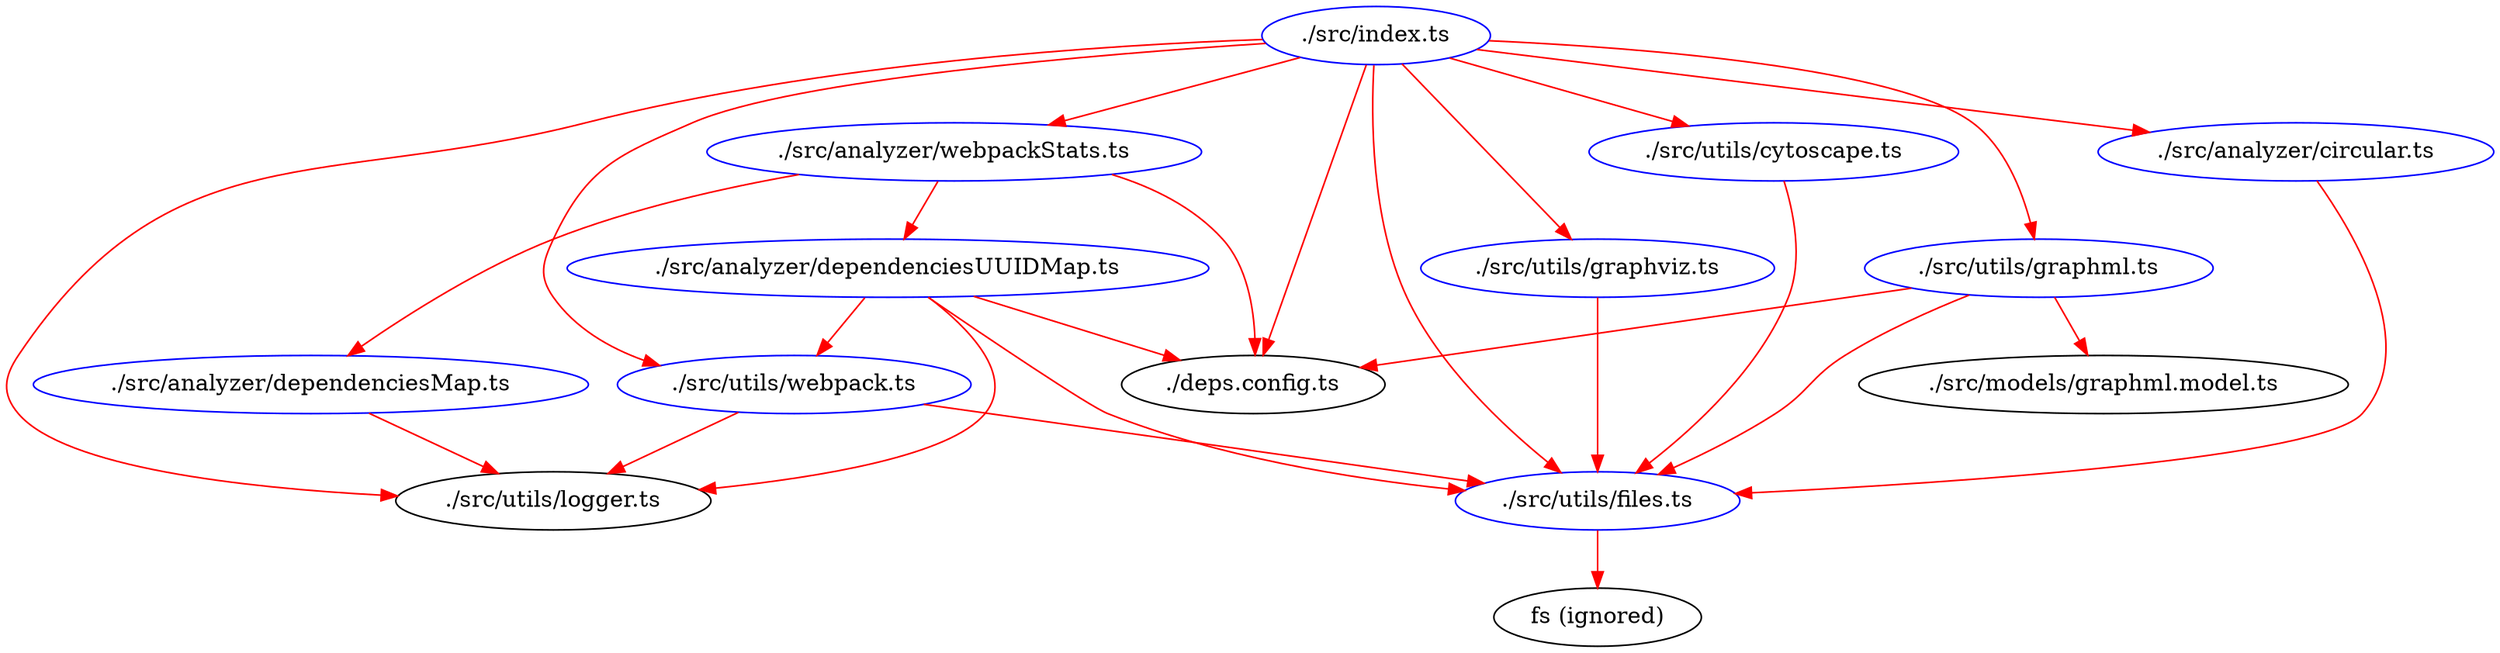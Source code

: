 digraph G {
  "./src/index.ts" [ color = "blue" ];
  "./src/analyzer/webpackStats.ts" [ color = "blue" ];
  "./deps.config.ts";
  "./src/utils/logger.ts";
  "./src/utils/webpack.ts" [ color = "blue" ];
  "./src/utils/files.ts" [ color = "blue" ];
  "./src/utils/graphviz.ts" [ color = "blue" ];
  "./src/utils/cytoscape.ts" [ color = "blue" ];
  "./src/utils/graphml.ts" [ color = "blue" ];
  "./src/analyzer/circular.ts" [ color = "blue" ];
  "./src/analyzer/dependenciesUUIDMap.ts" [ color = "blue" ];
  "./src/analyzer/dependenciesMap.ts" [ color = "blue" ];
  "./src/models/graphml.model.ts";
  "fs (ignored)";
  "./src/index.ts" -> "./src/analyzer/webpackStats.ts" [ color = "red" ];
  "./src/index.ts" -> "./deps.config.ts" [ color = "red" ];
  "./src/index.ts" -> "./src/utils/logger.ts" [ color = "red" ];
  "./src/index.ts" -> "./src/utils/webpack.ts" [ color = "red" ];
  "./src/index.ts" -> "./src/utils/files.ts" [ color = "red" ];
  "./src/index.ts" -> "./src/utils/graphviz.ts" [ color = "red" ];
  "./src/index.ts" -> "./src/utils/cytoscape.ts" [ color = "red" ];
  "./src/index.ts" -> "./src/utils/graphml.ts" [ color = "red" ];
  "./src/index.ts" -> "./src/analyzer/circular.ts" [ color = "red" ];
  "./src/analyzer/dependenciesUUIDMap.ts" -> "./deps.config.ts" [ color = "red" ];
  "./src/analyzer/dependenciesUUIDMap.ts" -> "./src/utils/logger.ts" [ color = "red" ];
  "./src/analyzer/dependenciesUUIDMap.ts" -> "./src/utils/webpack.ts" [ color = "red" ];
  "./src/analyzer/dependenciesUUIDMap.ts" -> "./src/utils/files.ts" [ color = "red" ];
  "./src/analyzer/webpackStats.ts" -> "./deps.config.ts" [ color = "red" ];
  "./src/analyzer/webpackStats.ts" -> "./src/analyzer/dependenciesUUIDMap.ts" [ color = "red" ];
  "./src/analyzer/webpackStats.ts" -> "./src/analyzer/dependenciesMap.ts" [ color = "red" ];
  "./src/utils/graphml.ts" -> "./deps.config.ts" [ color = "red" ];
  "./src/utils/graphml.ts" -> "./src/utils/files.ts" [ color = "red" ];
  "./src/utils/graphml.ts" -> "./src/models/graphml.model.ts" [ color = "red" ];
  "./src/analyzer/dependenciesMap.ts" -> "./src/utils/logger.ts" [ color = "red" ];
  "./src/utils/webpack.ts" -> "./src/utils/logger.ts" [ color = "red" ];
  "./src/utils/webpack.ts" -> "./src/utils/files.ts" [ color = "red" ];
  "./src/analyzer/circular.ts" -> "./src/utils/files.ts" [ color = "red" ];
  "./src/utils/cytoscape.ts" -> "./src/utils/files.ts" [ color = "red" ];
  "./src/utils/graphviz.ts" -> "./src/utils/files.ts" [ color = "red" ];
  "./src/utils/files.ts" -> "fs (ignored)" [ color = "red" ];
}
